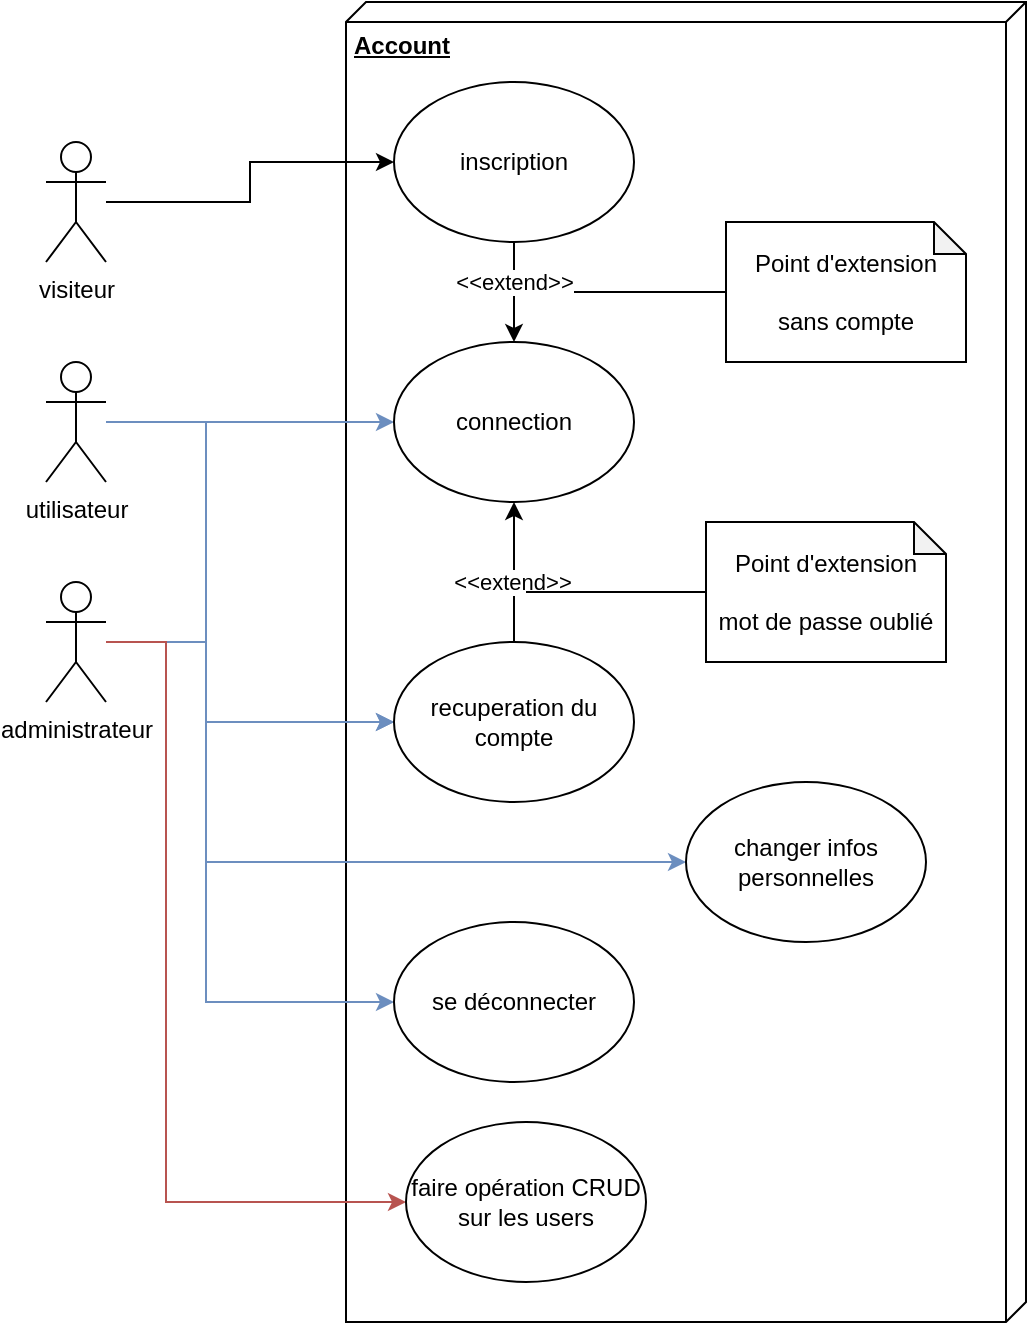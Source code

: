 <mxfile version="14.1.8" type="device"><diagram id="1FJryU_BnpjjJ2vskMfZ" name="Page-1"><mxGraphModel dx="226" dy="706" grid="1" gridSize="10" guides="1" tooltips="1" connect="1" arrows="1" fold="1" page="1" pageScale="1" pageWidth="827" pageHeight="1169" math="0" shadow="0"><root><mxCell id="0"/><mxCell id="1" parent="0"/><mxCell id="eYU1EeGeEZeb0heAOa53-1" value="&lt;span style=&quot;font-weight: 700 ; text-align: center&quot;&gt;Account&lt;/span&gt;" style="verticalAlign=top;align=left;spacingTop=8;spacingLeft=2;spacingRight=12;shape=cube;size=10;direction=south;fontStyle=4;html=1;" parent="1" vertex="1"><mxGeometry x="270" y="90" width="340" height="660" as="geometry"/></mxCell><mxCell id="CaJcZEst1nuOCn0RTIlC-15" style="edgeStyle=orthogonalEdgeStyle;rounded=0;orthogonalLoop=1;jettySize=auto;html=1;entryX=0;entryY=0.5;entryDx=0;entryDy=0;endArrow=classic;endFill=1;fillColor=#dae8fc;strokeColor=#6c8ebf;" parent="1" source="eYU1EeGeEZeb0heAOa53-2" target="CaJcZEst1nuOCn0RTIlC-2" edge="1"><mxGeometry relative="1" as="geometry"/></mxCell><mxCell id="CaJcZEst1nuOCn0RTIlC-16" style="edgeStyle=orthogonalEdgeStyle;rounded=0;orthogonalLoop=1;jettySize=auto;html=1;entryX=0;entryY=0.5;entryDx=0;entryDy=0;endArrow=classic;endFill=1;fillColor=#dae8fc;strokeColor=#6c8ebf;" parent="1" source="eYU1EeGeEZeb0heAOa53-2" target="CaJcZEst1nuOCn0RTIlC-3" edge="1"><mxGeometry relative="1" as="geometry"><Array as="points"><mxPoint x="200" y="300"/><mxPoint x="200" y="450"/></Array></mxGeometry></mxCell><mxCell id="eYU1EeGeEZeb0heAOa53-2" value="utilisateur" style="shape=umlActor;verticalLabelPosition=bottom;verticalAlign=top;html=1;" parent="1" vertex="1"><mxGeometry x="120" y="270" width="30" height="60" as="geometry"/></mxCell><mxCell id="CaJcZEst1nuOCn0RTIlC-13" style="edgeStyle=orthogonalEdgeStyle;rounded=0;orthogonalLoop=1;jettySize=auto;html=1;endArrow=classic;endFill=1;" parent="1" source="eYU1EeGeEZeb0heAOa53-3" target="CaJcZEst1nuOCn0RTIlC-1" edge="1"><mxGeometry relative="1" as="geometry"/></mxCell><mxCell id="eYU1EeGeEZeb0heAOa53-3" value="visiteur" style="shape=umlActor;verticalLabelPosition=bottom;verticalAlign=top;html=1;" parent="1" vertex="1"><mxGeometry x="120" y="160" width="30" height="60" as="geometry"/></mxCell><mxCell id="CaJcZEst1nuOCn0RTIlC-17" style="edgeStyle=orthogonalEdgeStyle;rounded=0;orthogonalLoop=1;jettySize=auto;html=1;entryX=0;entryY=0.5;entryDx=0;entryDy=0;endArrow=classic;endFill=1;fillColor=#dae8fc;strokeColor=#6c8ebf;" parent="1" source="eYU1EeGeEZeb0heAOa53-4" target="CaJcZEst1nuOCn0RTIlC-3" edge="1"><mxGeometry relative="1" as="geometry"><Array as="points"><mxPoint x="200" y="410"/><mxPoint x="200" y="450"/></Array></mxGeometry></mxCell><mxCell id="opdRRjkGf46oYkoAim6_-4" style="edgeStyle=orthogonalEdgeStyle;rounded=0;orthogonalLoop=1;jettySize=auto;html=1;entryX=0;entryY=0.5;entryDx=0;entryDy=0;fillColor=#dae8fc;strokeColor=#6c8ebf;" edge="1" parent="1" source="eYU1EeGeEZeb0heAOa53-4" target="opdRRjkGf46oYkoAim6_-2"><mxGeometry relative="1" as="geometry"><Array as="points"><mxPoint x="200" y="410"/><mxPoint x="200" y="520"/></Array></mxGeometry></mxCell><mxCell id="opdRRjkGf46oYkoAim6_-5" style="edgeStyle=orthogonalEdgeStyle;rounded=0;orthogonalLoop=1;jettySize=auto;html=1;entryX=0;entryY=0.5;entryDx=0;entryDy=0;fillColor=#dae8fc;strokeColor=#6c8ebf;" edge="1" parent="1" source="eYU1EeGeEZeb0heAOa53-4" target="opdRRjkGf46oYkoAim6_-1"><mxGeometry relative="1" as="geometry"><Array as="points"><mxPoint x="200" y="410"/><mxPoint x="200" y="590"/></Array></mxGeometry></mxCell><mxCell id="opdRRjkGf46oYkoAim6_-6" style="edgeStyle=orthogonalEdgeStyle;rounded=0;orthogonalLoop=1;jettySize=auto;html=1;entryX=0;entryY=0.5;entryDx=0;entryDy=0;fillColor=#f8cecc;strokeColor=#b85450;" edge="1" parent="1" source="eYU1EeGeEZeb0heAOa53-4" target="opdRRjkGf46oYkoAim6_-3"><mxGeometry relative="1" as="geometry"><Array as="points"><mxPoint x="180" y="410"/><mxPoint x="180" y="690"/></Array></mxGeometry></mxCell><mxCell id="eYU1EeGeEZeb0heAOa53-4" value="administrateur" style="shape=umlActor;verticalLabelPosition=bottom;verticalAlign=top;html=1;" parent="1" vertex="1"><mxGeometry x="120" y="380" width="30" height="60" as="geometry"/></mxCell><mxCell id="CaJcZEst1nuOCn0RTIlC-5" style="edgeStyle=orthogonalEdgeStyle;rounded=0;orthogonalLoop=1;jettySize=auto;html=1;entryX=0.5;entryY=0;entryDx=0;entryDy=0;" parent="1" source="CaJcZEst1nuOCn0RTIlC-1" target="CaJcZEst1nuOCn0RTIlC-2" edge="1"><mxGeometry relative="1" as="geometry"/></mxCell><mxCell id="CaJcZEst1nuOCn0RTIlC-1" value="inscription" style="ellipse;whiteSpace=wrap;html=1;" parent="1" vertex="1"><mxGeometry x="294" y="130" width="120" height="80" as="geometry"/></mxCell><mxCell id="CaJcZEst1nuOCn0RTIlC-2" value="connection" style="ellipse;whiteSpace=wrap;html=1;" parent="1" vertex="1"><mxGeometry x="294" y="260" width="120" height="80" as="geometry"/></mxCell><mxCell id="CaJcZEst1nuOCn0RTIlC-4" value="" style="edgeStyle=orthogonalEdgeStyle;rounded=0;orthogonalLoop=1;jettySize=auto;html=1;" parent="1" source="CaJcZEst1nuOCn0RTIlC-3" target="CaJcZEst1nuOCn0RTIlC-2" edge="1"><mxGeometry relative="1" as="geometry"/></mxCell><mxCell id="CaJcZEst1nuOCn0RTIlC-11" value="&amp;lt;&amp;lt;extend&amp;gt;&amp;gt;" style="edgeLabel;html=1;align=center;verticalAlign=middle;resizable=0;points=[];" parent="CaJcZEst1nuOCn0RTIlC-4" vertex="1" connectable="0"><mxGeometry x="-0.129" y="1" relative="1" as="geometry"><mxPoint as="offset"/></mxGeometry></mxCell><mxCell id="CaJcZEst1nuOCn0RTIlC-3" value="recuperation du compte" style="ellipse;whiteSpace=wrap;html=1;" parent="1" vertex="1"><mxGeometry x="294" y="410" width="120" height="80" as="geometry"/></mxCell><mxCell id="CaJcZEst1nuOCn0RTIlC-8" style="edgeStyle=orthogonalEdgeStyle;rounded=0;orthogonalLoop=1;jettySize=auto;html=1;endArrow=none;endFill=0;" parent="1" source="CaJcZEst1nuOCn0RTIlC-6" edge="1"><mxGeometry relative="1" as="geometry"><mxPoint x="360" y="235" as="targetPoint"/></mxGeometry></mxCell><mxCell id="CaJcZEst1nuOCn0RTIlC-6" value="Point d'extension&lt;br&gt;&lt;br&gt;sans compte" style="shape=note;whiteSpace=wrap;html=1;backgroundOutline=1;darkOpacity=0.05;size=16;" parent="1" vertex="1"><mxGeometry x="460" y="200" width="120" height="70" as="geometry"/></mxCell><mxCell id="CaJcZEst1nuOCn0RTIlC-12" style="edgeStyle=orthogonalEdgeStyle;rounded=0;orthogonalLoop=1;jettySize=auto;html=1;endArrow=none;endFill=0;" parent="1" source="CaJcZEst1nuOCn0RTIlC-7" edge="1"><mxGeometry relative="1" as="geometry"><mxPoint x="360" y="385" as="targetPoint"/></mxGeometry></mxCell><mxCell id="CaJcZEst1nuOCn0RTIlC-7" value="Point d'extension&lt;br&gt;&lt;br&gt;mot de passe oublié" style="shape=note;whiteSpace=wrap;html=1;backgroundOutline=1;darkOpacity=0.05;size=16;" parent="1" vertex="1"><mxGeometry x="450" y="350" width="120" height="70" as="geometry"/></mxCell><mxCell id="CaJcZEst1nuOCn0RTIlC-10" value="&amp;lt;&amp;lt;extend&amp;gt;&amp;gt;" style="edgeLabel;html=1;align=center;verticalAlign=middle;resizable=0;points=[];" parent="1" vertex="1" connectable="0"><mxGeometry x="354" y="229.995" as="geometry"/></mxCell><mxCell id="opdRRjkGf46oYkoAim6_-1" value="se déconnecter" style="ellipse;whiteSpace=wrap;html=1;" vertex="1" parent="1"><mxGeometry x="294" y="550" width="120" height="80" as="geometry"/></mxCell><mxCell id="opdRRjkGf46oYkoAim6_-2" value="changer infos personnelles" style="ellipse;whiteSpace=wrap;html=1;" vertex="1" parent="1"><mxGeometry x="440" y="480" width="120" height="80" as="geometry"/></mxCell><mxCell id="opdRRjkGf46oYkoAim6_-3" value="faire opération CRUD sur les users" style="ellipse;whiteSpace=wrap;html=1;" vertex="1" parent="1"><mxGeometry x="300" y="650" width="120" height="80" as="geometry"/></mxCell></root></mxGraphModel></diagram></mxfile>